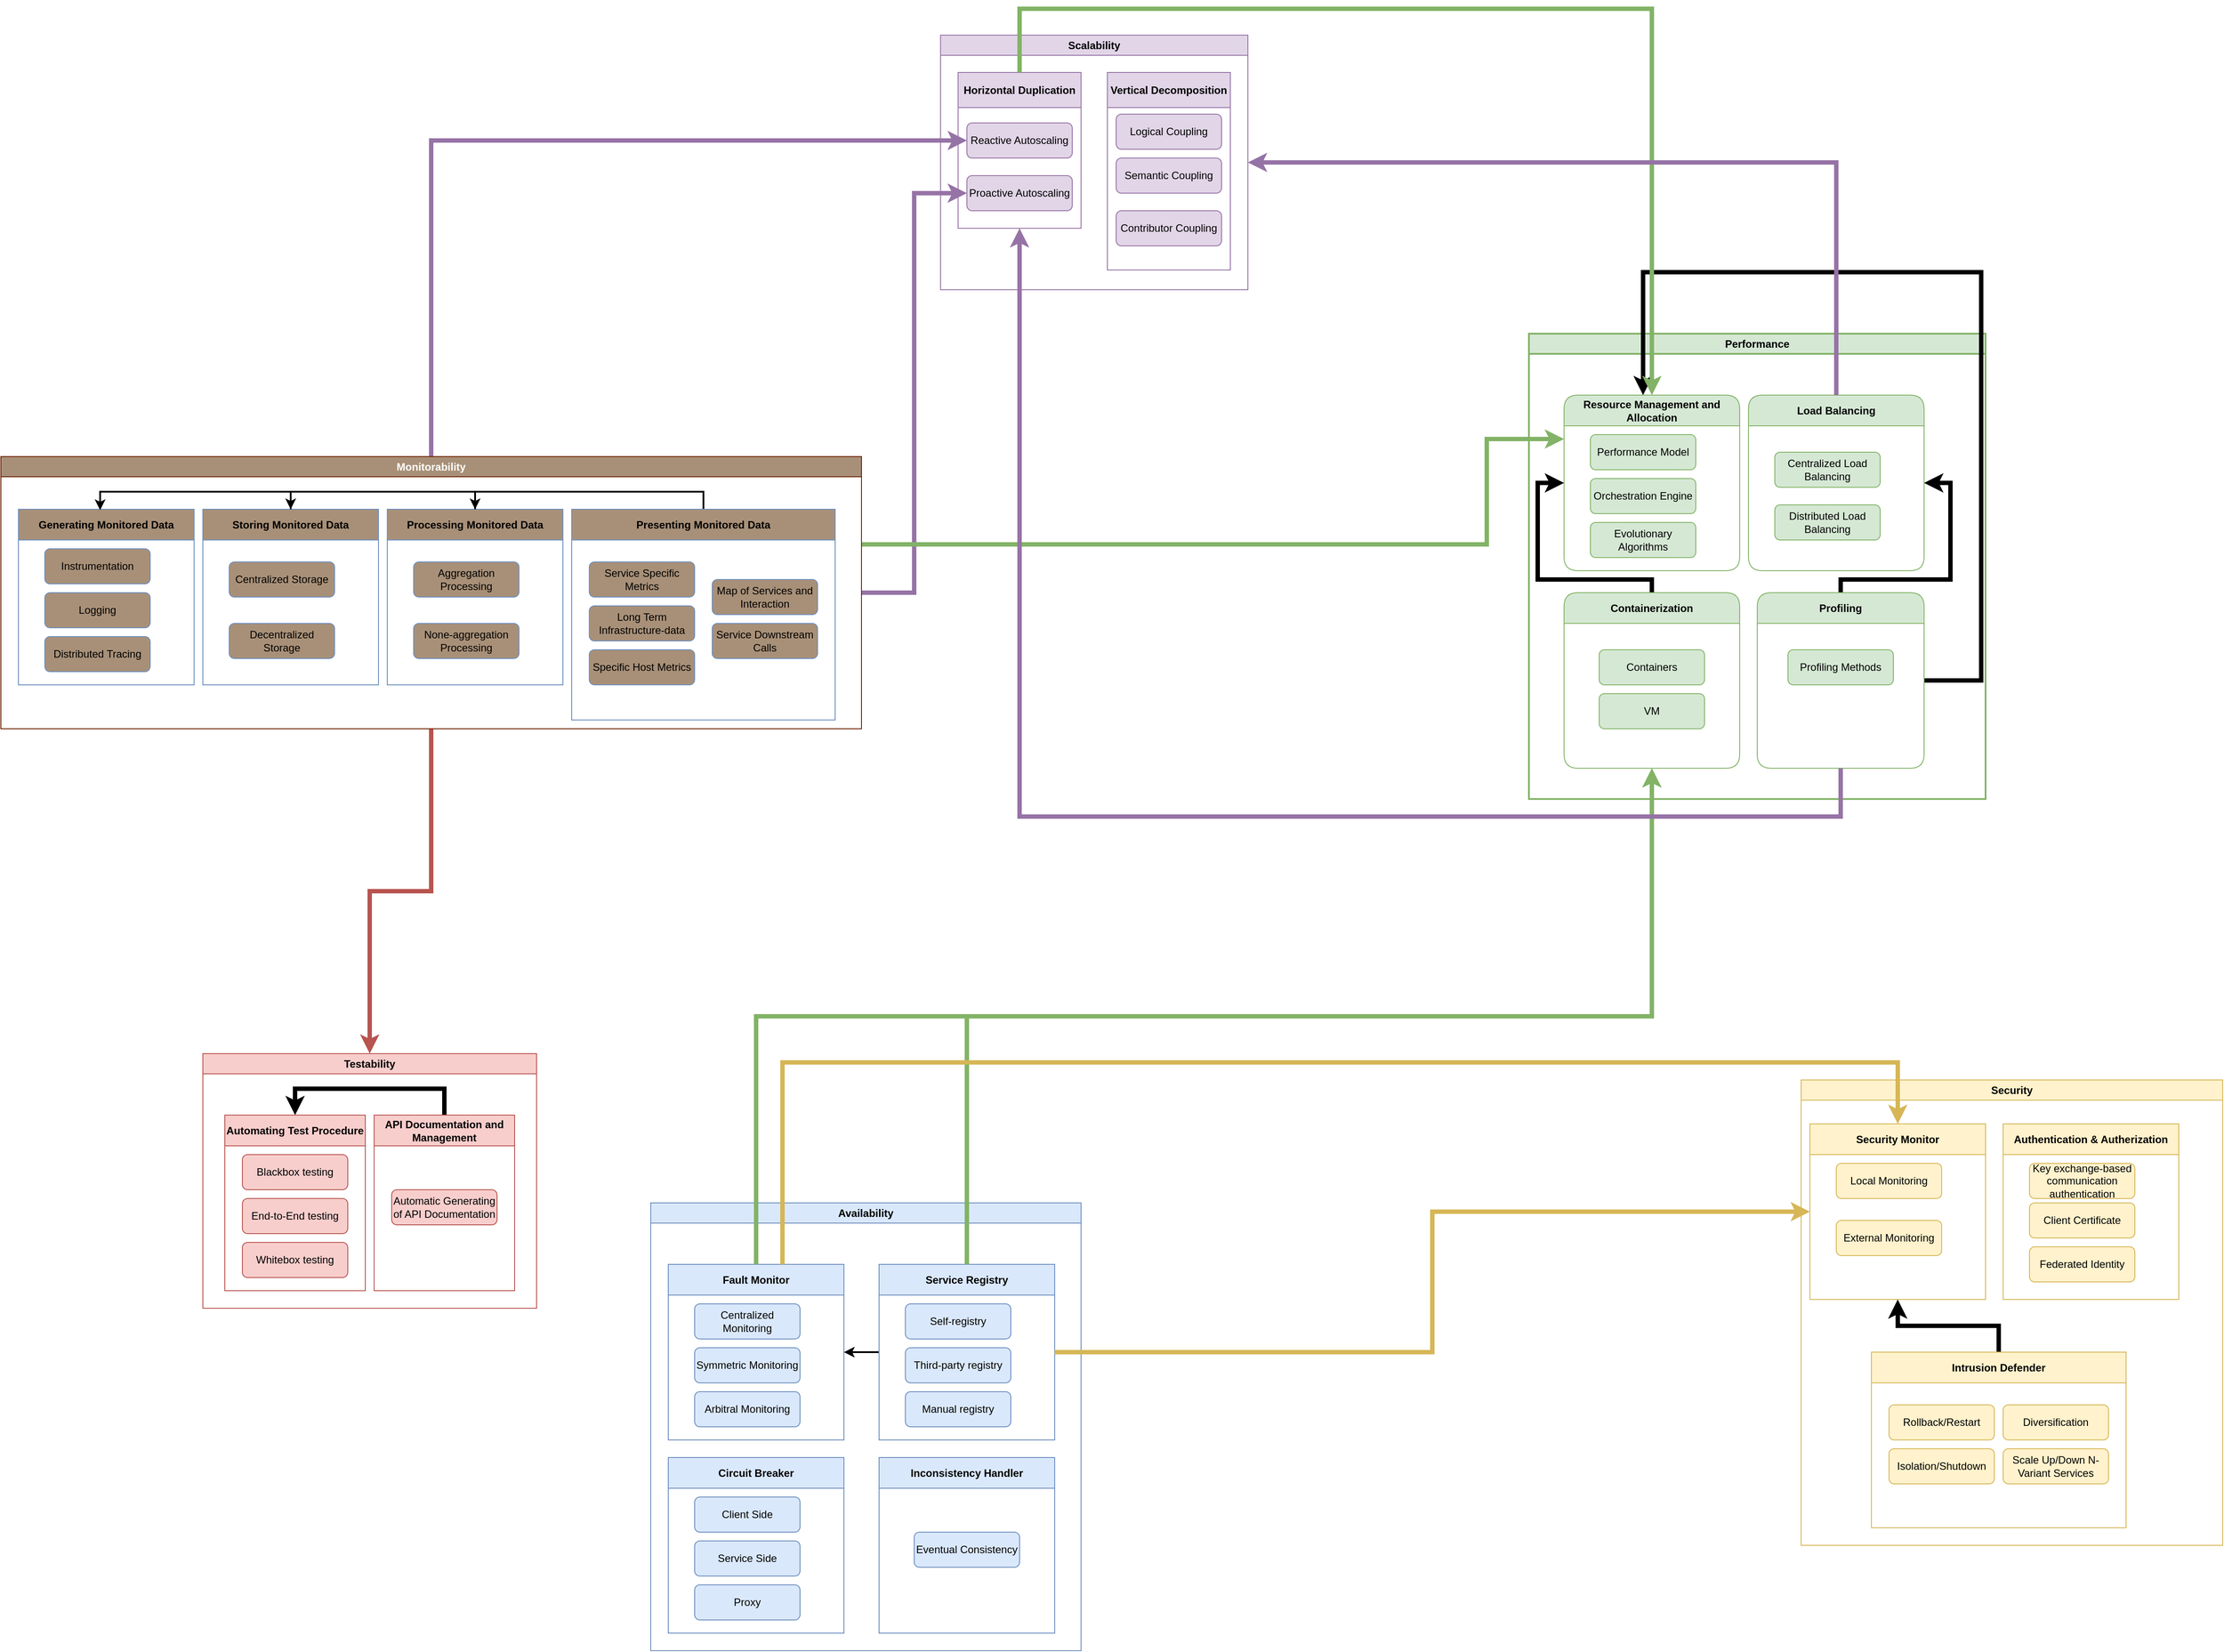 <mxfile version="22.0.4" type="github">
  <diagram id="R2lEEEUBdFMjLlhIrx00" name="Page-1">
    <mxGraphModel dx="5107" dy="2696" grid="1" gridSize="10" guides="1" tooltips="1" connect="1" arrows="1" fold="1" page="1" pageScale="1" pageWidth="1920" pageHeight="1200" math="0" shadow="0" extFonts="Permanent Marker^https://fonts.googleapis.com/css?family=Permanent+Marker">
      <root>
        <mxCell id="0" />
        <mxCell id="1" parent="0" />
        <mxCell id="cCLrs_CAnp8vthAAdHYO-9" value="&lt;div&gt;Scalability&lt;/div&gt;" style="swimlane;whiteSpace=wrap;html=1;fillColor=#e1d5e7;strokeColor=#9673a6;" parent="1" vertex="1">
          <mxGeometry x="-810" y="-420" width="350" height="290" as="geometry" />
        </mxCell>
        <mxCell id="cCLrs_CAnp8vthAAdHYO-12" value="&lt;div&gt;Horizontal Duplication&lt;/div&gt;" style="swimlane;whiteSpace=wrap;html=1;startSize=40;fillColor=#e1d5e7;strokeColor=#9673a6;" parent="cCLrs_CAnp8vthAAdHYO-9" vertex="1">
          <mxGeometry x="20" y="42.5" width="140" height="177.5" as="geometry" />
        </mxCell>
        <mxCell id="cCLrs_CAnp8vthAAdHYO-14" value="Reactive Autoscaling" style="rounded=1;whiteSpace=wrap;html=1;fillColor=#e1d5e7;strokeColor=#9673a6;" parent="cCLrs_CAnp8vthAAdHYO-12" vertex="1">
          <mxGeometry x="10" y="57.5" width="120" height="40" as="geometry" />
        </mxCell>
        <mxCell id="cCLrs_CAnp8vthAAdHYO-15" value="Proactive Autoscaling" style="rounded=1;whiteSpace=wrap;html=1;fillColor=#e1d5e7;strokeColor=#9673a6;" parent="cCLrs_CAnp8vthAAdHYO-12" vertex="1">
          <mxGeometry x="10" y="117.5" width="120" height="40" as="geometry" />
        </mxCell>
        <mxCell id="cCLrs_CAnp8vthAAdHYO-13" value="&lt;div&gt;Vertical Decomposition&lt;/div&gt;" style="swimlane;whiteSpace=wrap;html=1;startSize=40;fillColor=#e1d5e7;strokeColor=#9673a6;" parent="cCLrs_CAnp8vthAAdHYO-9" vertex="1">
          <mxGeometry x="190" y="42.5" width="140" height="225" as="geometry">
            <mxRectangle x="190" y="42.5" width="170" height="40" as="alternateBounds" />
          </mxGeometry>
        </mxCell>
        <mxCell id="cCLrs_CAnp8vthAAdHYO-17" value="&lt;div&gt;Logical Coupling&lt;br&gt;&lt;/div&gt;" style="rounded=1;whiteSpace=wrap;html=1;fillColor=#e1d5e7;strokeColor=#9673a6;" parent="cCLrs_CAnp8vthAAdHYO-13" vertex="1">
          <mxGeometry x="10" y="47.5" width="120" height="40" as="geometry" />
        </mxCell>
        <mxCell id="cCLrs_CAnp8vthAAdHYO-18" value="Semantic Coupling" style="rounded=1;whiteSpace=wrap;html=1;fillColor=#e1d5e7;strokeColor=#9673a6;" parent="cCLrs_CAnp8vthAAdHYO-13" vertex="1">
          <mxGeometry x="10" y="97.5" width="120" height="40" as="geometry" />
        </mxCell>
        <mxCell id="cCLrs_CAnp8vthAAdHYO-19" value="Contributor Coupling" style="rounded=1;whiteSpace=wrap;html=1;fillColor=#e1d5e7;strokeColor=#9673a6;" parent="cCLrs_CAnp8vthAAdHYO-13" vertex="1">
          <mxGeometry x="10" y="157.5" width="120" height="40" as="geometry" />
        </mxCell>
        <mxCell id="cCLrs_CAnp8vthAAdHYO-21" value="Performance" style="swimlane;whiteSpace=wrap;html=1;fillColor=#d5e8d4;strokeColor=#82b366;strokeWidth=2;" parent="1" vertex="1">
          <mxGeometry x="-140" y="-80" width="520" height="530" as="geometry" />
        </mxCell>
        <mxCell id="cCLrs_CAnp8vthAAdHYO-26" value="Resource Management and Allocation" style="swimlane;whiteSpace=wrap;html=1;startSize=35;fillColor=#d5e8d4;strokeColor=#82b366;rounded=1;" parent="cCLrs_CAnp8vthAAdHYO-21" vertex="1">
          <mxGeometry x="40" y="70" width="200" height="200" as="geometry" />
        </mxCell>
        <mxCell id="cCLrs_CAnp8vthAAdHYO-30" value="Performance Model" style="rounded=1;whiteSpace=wrap;html=1;fillColor=#d5e8d4;strokeColor=#82b366;" parent="cCLrs_CAnp8vthAAdHYO-26" vertex="1">
          <mxGeometry x="30" y="45" width="120" height="40" as="geometry" />
        </mxCell>
        <mxCell id="cCLrs_CAnp8vthAAdHYO-31" value="Orchestration Engine" style="rounded=1;whiteSpace=wrap;html=1;fillColor=#d5e8d4;strokeColor=#82b366;" parent="cCLrs_CAnp8vthAAdHYO-26" vertex="1">
          <mxGeometry x="30" y="95" width="120" height="40" as="geometry" />
        </mxCell>
        <mxCell id="cCLrs_CAnp8vthAAdHYO-32" value="Evolutionary Algorithms" style="rounded=1;whiteSpace=wrap;html=1;fillColor=#d5e8d4;strokeColor=#82b366;" parent="cCLrs_CAnp8vthAAdHYO-26" vertex="1">
          <mxGeometry x="30" y="145" width="120" height="40" as="geometry" />
        </mxCell>
        <mxCell id="cCLrs_CAnp8vthAAdHYO-27" value="Load Balancing" style="swimlane;whiteSpace=wrap;html=1;startSize=35;fillColor=#d5e8d4;strokeColor=#82b366;rounded=1;" parent="cCLrs_CAnp8vthAAdHYO-21" vertex="1">
          <mxGeometry x="250" y="70" width="200" height="200" as="geometry" />
        </mxCell>
        <mxCell id="cCLrs_CAnp8vthAAdHYO-33" value="Centralized Load Balancing" style="rounded=1;whiteSpace=wrap;html=1;fillColor=#d5e8d4;strokeColor=#82b366;" parent="cCLrs_CAnp8vthAAdHYO-27" vertex="1">
          <mxGeometry x="30" y="65" width="120" height="40" as="geometry" />
        </mxCell>
        <mxCell id="cCLrs_CAnp8vthAAdHYO-34" value="Distributed Load Balancing" style="rounded=1;whiteSpace=wrap;html=1;fillColor=#d5e8d4;strokeColor=#82b366;" parent="cCLrs_CAnp8vthAAdHYO-27" vertex="1">
          <mxGeometry x="30" y="125" width="120" height="40" as="geometry" />
        </mxCell>
        <mxCell id="cCLrs_CAnp8vthAAdHYO-129" style="edgeStyle=orthogonalEdgeStyle;rounded=0;orthogonalLoop=1;jettySize=auto;html=1;exitX=0.5;exitY=0;exitDx=0;exitDy=0;entryX=0;entryY=0.5;entryDx=0;entryDy=0;strokeWidth=5;" parent="cCLrs_CAnp8vthAAdHYO-21" source="cCLrs_CAnp8vthAAdHYO-28" target="cCLrs_CAnp8vthAAdHYO-26" edge="1">
          <mxGeometry relative="1" as="geometry">
            <Array as="points">
              <mxPoint x="140" y="280" />
              <mxPoint x="10" y="280" />
              <mxPoint x="10" y="170" />
            </Array>
          </mxGeometry>
        </mxCell>
        <mxCell id="cCLrs_CAnp8vthAAdHYO-28" value="Containerization" style="swimlane;whiteSpace=wrap;html=1;startSize=35;fillColor=#d5e8d4;strokeColor=#82b366;rounded=1;" parent="cCLrs_CAnp8vthAAdHYO-21" vertex="1">
          <mxGeometry x="40" y="295" width="200" height="200" as="geometry" />
        </mxCell>
        <mxCell id="cCLrs_CAnp8vthAAdHYO-103" value="Containers" style="rounded=1;whiteSpace=wrap;html=1;fillColor=#d5e8d4;strokeColor=#82b366;" parent="cCLrs_CAnp8vthAAdHYO-28" vertex="1">
          <mxGeometry x="40" y="65" width="120" height="40" as="geometry" />
        </mxCell>
        <mxCell id="cCLrs_CAnp8vthAAdHYO-104" value="VM" style="rounded=1;whiteSpace=wrap;html=1;fillColor=#d5e8d4;strokeColor=#82b366;" parent="cCLrs_CAnp8vthAAdHYO-28" vertex="1">
          <mxGeometry x="40" y="115" width="120" height="40" as="geometry" />
        </mxCell>
        <mxCell id="cCLrs_CAnp8vthAAdHYO-138" style="edgeStyle=orthogonalEdgeStyle;rounded=0;orthogonalLoop=1;jettySize=auto;html=1;exitX=1;exitY=0.5;exitDx=0;exitDy=0;strokeWidth=5;" parent="cCLrs_CAnp8vthAAdHYO-21" source="cCLrs_CAnp8vthAAdHYO-29" edge="1">
          <mxGeometry relative="1" as="geometry">
            <Array as="points">
              <mxPoint x="515" y="395" />
              <mxPoint x="515" y="-70" />
              <mxPoint x="130" y="-70" />
              <mxPoint x="130" y="70" />
            </Array>
            <mxPoint x="130" y="70" as="targetPoint" />
          </mxGeometry>
        </mxCell>
        <mxCell id="ivcwR1BW1cnBZH2qPvlK-3" style="edgeStyle=orthogonalEdgeStyle;rounded=0;orthogonalLoop=1;jettySize=auto;html=1;exitX=0.5;exitY=0;exitDx=0;exitDy=0;entryX=1;entryY=0.5;entryDx=0;entryDy=0;strokeWidth=5;" edge="1" parent="cCLrs_CAnp8vthAAdHYO-21" source="cCLrs_CAnp8vthAAdHYO-29" target="cCLrs_CAnp8vthAAdHYO-27">
          <mxGeometry relative="1" as="geometry">
            <Array as="points">
              <mxPoint x="355" y="280" />
              <mxPoint x="480" y="280" />
              <mxPoint x="480" y="170" />
            </Array>
          </mxGeometry>
        </mxCell>
        <mxCell id="cCLrs_CAnp8vthAAdHYO-29" value="Profiling" style="swimlane;whiteSpace=wrap;html=1;startSize=35;fillColor=#d5e8d4;strokeColor=#82b366;rounded=1;" parent="cCLrs_CAnp8vthAAdHYO-21" vertex="1">
          <mxGeometry x="260" y="295" width="190" height="200" as="geometry" />
        </mxCell>
        <mxCell id="cCLrs_CAnp8vthAAdHYO-105" value="Profiling Methods" style="rounded=1;whiteSpace=wrap;html=1;fillColor=#d5e8d4;strokeColor=#82b366;" parent="cCLrs_CAnp8vthAAdHYO-29" vertex="1">
          <mxGeometry x="35" y="65" width="120" height="40" as="geometry" />
        </mxCell>
        <mxCell id="cCLrs_CAnp8vthAAdHYO-22" value="Availability" style="swimlane;whiteSpace=wrap;html=1;fillColor=#dae8fc;strokeColor=#6c8ebf;" parent="1" vertex="1">
          <mxGeometry x="-1140" y="910" width="490" height="510" as="geometry" />
        </mxCell>
        <mxCell id="cCLrs_CAnp8vthAAdHYO-43" value="Fault Monitor" style="swimlane;whiteSpace=wrap;html=1;startSize=35;fillColor=#dae8fc;strokeColor=#6c8ebf;" parent="cCLrs_CAnp8vthAAdHYO-22" vertex="1">
          <mxGeometry x="20" y="70" width="200" height="200" as="geometry" />
        </mxCell>
        <mxCell id="cCLrs_CAnp8vthAAdHYO-44" value="Centralized Monitoring" style="rounded=1;whiteSpace=wrap;html=1;fillColor=#dae8fc;strokeColor=#6c8ebf;" parent="cCLrs_CAnp8vthAAdHYO-43" vertex="1">
          <mxGeometry x="30" y="45" width="120" height="40" as="geometry" />
        </mxCell>
        <mxCell id="cCLrs_CAnp8vthAAdHYO-45" value="Symmetric Monitoring" style="rounded=1;whiteSpace=wrap;html=1;fillColor=#dae8fc;strokeColor=#6c8ebf;" parent="cCLrs_CAnp8vthAAdHYO-43" vertex="1">
          <mxGeometry x="30" y="95" width="120" height="40" as="geometry" />
        </mxCell>
        <mxCell id="cCLrs_CAnp8vthAAdHYO-46" value="Arbitral Monitoring" style="rounded=1;whiteSpace=wrap;html=1;fillColor=#dae8fc;strokeColor=#6c8ebf;" parent="cCLrs_CAnp8vthAAdHYO-43" vertex="1">
          <mxGeometry x="30" y="145" width="120" height="40" as="geometry" />
        </mxCell>
        <mxCell id="cCLrs_CAnp8vthAAdHYO-140" style="edgeStyle=orthogonalEdgeStyle;rounded=0;orthogonalLoop=1;jettySize=auto;html=1;entryX=1;entryY=0.5;entryDx=0;entryDy=0;strokeWidth=2;" parent="cCLrs_CAnp8vthAAdHYO-22" source="cCLrs_CAnp8vthAAdHYO-47" target="cCLrs_CAnp8vthAAdHYO-43" edge="1">
          <mxGeometry relative="1" as="geometry" />
        </mxCell>
        <mxCell id="cCLrs_CAnp8vthAAdHYO-47" value="Service Registry" style="swimlane;whiteSpace=wrap;html=1;startSize=35;fillColor=#dae8fc;strokeColor=#6c8ebf;" parent="cCLrs_CAnp8vthAAdHYO-22" vertex="1">
          <mxGeometry x="260" y="70" width="200" height="200" as="geometry" />
        </mxCell>
        <mxCell id="cCLrs_CAnp8vthAAdHYO-48" value="Self-registry" style="rounded=1;whiteSpace=wrap;html=1;fillColor=#dae8fc;strokeColor=#6c8ebf;" parent="cCLrs_CAnp8vthAAdHYO-47" vertex="1">
          <mxGeometry x="30" y="45" width="120" height="40" as="geometry" />
        </mxCell>
        <mxCell id="cCLrs_CAnp8vthAAdHYO-49" value="Third-party registry" style="rounded=1;whiteSpace=wrap;html=1;fillColor=#dae8fc;strokeColor=#6c8ebf;" parent="cCLrs_CAnp8vthAAdHYO-47" vertex="1">
          <mxGeometry x="30" y="95" width="120" height="40" as="geometry" />
        </mxCell>
        <mxCell id="cCLrs_CAnp8vthAAdHYO-50" value="Manual registry" style="rounded=1;whiteSpace=wrap;html=1;fillColor=#dae8fc;strokeColor=#6c8ebf;" parent="cCLrs_CAnp8vthAAdHYO-47" vertex="1">
          <mxGeometry x="30" y="145" width="120" height="40" as="geometry" />
        </mxCell>
        <mxCell id="cCLrs_CAnp8vthAAdHYO-51" value="Circuit Breaker" style="swimlane;whiteSpace=wrap;html=1;startSize=35;fillColor=#dae8fc;strokeColor=#6c8ebf;" parent="cCLrs_CAnp8vthAAdHYO-22" vertex="1">
          <mxGeometry x="20" y="290" width="200" height="200" as="geometry" />
        </mxCell>
        <mxCell id="cCLrs_CAnp8vthAAdHYO-52" value="Client Side" style="rounded=1;whiteSpace=wrap;html=1;fillColor=#dae8fc;strokeColor=#6c8ebf;" parent="cCLrs_CAnp8vthAAdHYO-51" vertex="1">
          <mxGeometry x="30" y="45" width="120" height="40" as="geometry" />
        </mxCell>
        <mxCell id="cCLrs_CAnp8vthAAdHYO-53" value="Service Side" style="rounded=1;whiteSpace=wrap;html=1;fillColor=#dae8fc;strokeColor=#6c8ebf;" parent="cCLrs_CAnp8vthAAdHYO-51" vertex="1">
          <mxGeometry x="30" y="95" width="120" height="40" as="geometry" />
        </mxCell>
        <mxCell id="cCLrs_CAnp8vthAAdHYO-54" value="Proxy" style="rounded=1;whiteSpace=wrap;html=1;fillColor=#dae8fc;strokeColor=#6c8ebf;" parent="cCLrs_CAnp8vthAAdHYO-51" vertex="1">
          <mxGeometry x="30" y="145" width="120" height="40" as="geometry" />
        </mxCell>
        <mxCell id="cCLrs_CAnp8vthAAdHYO-55" value="Inconsistency Handler" style="swimlane;whiteSpace=wrap;html=1;startSize=35;fillColor=#dae8fc;strokeColor=#6c8ebf;" parent="cCLrs_CAnp8vthAAdHYO-22" vertex="1">
          <mxGeometry x="260" y="290" width="200" height="200" as="geometry" />
        </mxCell>
        <mxCell id="cCLrs_CAnp8vthAAdHYO-58" value="Eventual Consistency" style="rounded=1;whiteSpace=wrap;html=1;fillColor=#dae8fc;strokeColor=#6c8ebf;" parent="cCLrs_CAnp8vthAAdHYO-55" vertex="1">
          <mxGeometry x="40" y="85" width="120" height="40" as="geometry" />
        </mxCell>
        <mxCell id="cCLrs_CAnp8vthAAdHYO-122" style="edgeStyle=orthogonalEdgeStyle;rounded=0;orthogonalLoop=1;jettySize=auto;html=1;entryX=0;entryY=0.5;entryDx=0;entryDy=0;strokeColor=#9673a6;strokeWidth=5;fillColor=#e1d5e7;" parent="1" source="cCLrs_CAnp8vthAAdHYO-23" target="cCLrs_CAnp8vthAAdHYO-15" edge="1">
          <mxGeometry relative="1" as="geometry" />
        </mxCell>
        <mxCell id="cCLrs_CAnp8vthAAdHYO-124" style="edgeStyle=orthogonalEdgeStyle;rounded=0;orthogonalLoop=1;jettySize=auto;html=1;exitX=0.5;exitY=0;exitDx=0;exitDy=0;entryX=0;entryY=0.5;entryDx=0;entryDy=0;strokeColor=#9673a6;strokeWidth=5;fillColor=#e1d5e7;" parent="1" source="cCLrs_CAnp8vthAAdHYO-23" target="cCLrs_CAnp8vthAAdHYO-14" edge="1">
          <mxGeometry relative="1" as="geometry" />
        </mxCell>
        <mxCell id="cCLrs_CAnp8vthAAdHYO-131" style="edgeStyle=orthogonalEdgeStyle;rounded=0;orthogonalLoop=1;jettySize=auto;html=1;strokeWidth=5;strokeColor=#82b366;fillColor=#d5e8d4;entryX=0;entryY=0.25;entryDx=0;entryDy=0;" parent="1" target="cCLrs_CAnp8vthAAdHYO-26" edge="1">
          <mxGeometry relative="1" as="geometry">
            <Array as="points">
              <mxPoint x="-188" y="160" />
              <mxPoint x="-188" y="40" />
            </Array>
            <mxPoint x="-900" y="160" as="sourcePoint" />
            <mxPoint x="-170" y="40" as="targetPoint" />
          </mxGeometry>
        </mxCell>
        <mxCell id="cCLrs_CAnp8vthAAdHYO-163" style="edgeStyle=orthogonalEdgeStyle;rounded=0;orthogonalLoop=1;jettySize=auto;html=1;entryX=0.5;entryY=0;entryDx=0;entryDy=0;strokeWidth=5;fillColor=#f8cecc;strokeColor=#b85450;" parent="1" source="cCLrs_CAnp8vthAAdHYO-23" target="cCLrs_CAnp8vthAAdHYO-25" edge="1">
          <mxGeometry relative="1" as="geometry" />
        </mxCell>
        <mxCell id="cCLrs_CAnp8vthAAdHYO-23" value="Monitorability" style="swimlane;whiteSpace=wrap;html=1;fillColor=#A89078;strokeColor=#6D1F00;fontColor=#ffffff;" parent="1" vertex="1">
          <mxGeometry x="-1880" y="60" width="980" height="310" as="geometry" />
        </mxCell>
        <mxCell id="cCLrs_CAnp8vthAAdHYO-62" value="Generating Monitored Data" style="swimlane;whiteSpace=wrap;html=1;startSize=35;fillColor=#A89078;strokeColor=#6c8ebf;" parent="cCLrs_CAnp8vthAAdHYO-23" vertex="1">
          <mxGeometry x="20" y="60" width="200" height="200" as="geometry" />
        </mxCell>
        <mxCell id="cCLrs_CAnp8vthAAdHYO-63" value="Instrumentation" style="rounded=1;whiteSpace=wrap;html=1;fillColor=#A89078;strokeColor=#6c8ebf;" parent="cCLrs_CAnp8vthAAdHYO-62" vertex="1">
          <mxGeometry x="30" y="45" width="120" height="40" as="geometry" />
        </mxCell>
        <mxCell id="cCLrs_CAnp8vthAAdHYO-64" value="Logging" style="rounded=1;whiteSpace=wrap;html=1;fillColor=#A89078;strokeColor=#6c8ebf;" parent="cCLrs_CAnp8vthAAdHYO-62" vertex="1">
          <mxGeometry x="30" y="95" width="120" height="40" as="geometry" />
        </mxCell>
        <mxCell id="cCLrs_CAnp8vthAAdHYO-65" value="Distributed Tracing" style="rounded=1;whiteSpace=wrap;html=1;fillColor=#A89078;strokeColor=#6c8ebf;" parent="cCLrs_CAnp8vthAAdHYO-62" vertex="1">
          <mxGeometry x="30" y="145" width="120" height="40" as="geometry" />
        </mxCell>
        <mxCell id="cCLrs_CAnp8vthAAdHYO-66" value="Storing Monitored Data" style="swimlane;whiteSpace=wrap;html=1;startSize=35;fillColor=#A89078;strokeColor=#6c8ebf;" parent="cCLrs_CAnp8vthAAdHYO-23" vertex="1">
          <mxGeometry x="230" y="60" width="200" height="200" as="geometry" />
        </mxCell>
        <mxCell id="cCLrs_CAnp8vthAAdHYO-67" value="Centralized Storage" style="rounded=1;whiteSpace=wrap;html=1;fillColor=#A89078;strokeColor=#6c8ebf;" parent="cCLrs_CAnp8vthAAdHYO-66" vertex="1">
          <mxGeometry x="30" y="60" width="120" height="40" as="geometry" />
        </mxCell>
        <mxCell id="cCLrs_CAnp8vthAAdHYO-68" value="Decentralized Storage" style="rounded=1;whiteSpace=wrap;html=1;fillColor=#A89078;strokeColor=#6c8ebf;" parent="cCLrs_CAnp8vthAAdHYO-66" vertex="1">
          <mxGeometry x="30" y="130" width="120" height="40" as="geometry" />
        </mxCell>
        <mxCell id="cCLrs_CAnp8vthAAdHYO-70" value="Processing Monitored Data" style="swimlane;whiteSpace=wrap;html=1;startSize=35;fillColor=#A89078;strokeColor=#6c8ebf;" parent="cCLrs_CAnp8vthAAdHYO-23" vertex="1">
          <mxGeometry x="440" y="60" width="200" height="200" as="geometry" />
        </mxCell>
        <mxCell id="cCLrs_CAnp8vthAAdHYO-71" value="Aggregation Processing" style="rounded=1;whiteSpace=wrap;html=1;fillColor=#A89078;strokeColor=#6c8ebf;" parent="cCLrs_CAnp8vthAAdHYO-70" vertex="1">
          <mxGeometry x="30" y="60" width="120" height="40" as="geometry" />
        </mxCell>
        <mxCell id="cCLrs_CAnp8vthAAdHYO-72" value="None-aggregation Processing" style="rounded=1;whiteSpace=wrap;html=1;fillColor=#A89078;strokeColor=#6c8ebf;" parent="cCLrs_CAnp8vthAAdHYO-70" vertex="1">
          <mxGeometry x="30" y="130" width="120" height="40" as="geometry" />
        </mxCell>
        <mxCell id="cCLrs_CAnp8vthAAdHYO-143" style="edgeStyle=orthogonalEdgeStyle;rounded=0;orthogonalLoop=1;jettySize=auto;html=1;exitX=0.5;exitY=0;exitDx=0;exitDy=0;entryX=0.5;entryY=0;entryDx=0;entryDy=0;strokeWidth=2;" parent="cCLrs_CAnp8vthAAdHYO-23" source="cCLrs_CAnp8vthAAdHYO-73" target="cCLrs_CAnp8vthAAdHYO-70" edge="1">
          <mxGeometry relative="1" as="geometry" />
        </mxCell>
        <mxCell id="cCLrs_CAnp8vthAAdHYO-73" value="Presenting Monitored Data" style="swimlane;whiteSpace=wrap;html=1;startSize=35;fillColor=#A89078;strokeColor=#6c8ebf;" parent="cCLrs_CAnp8vthAAdHYO-23" vertex="1">
          <mxGeometry x="650" y="60" width="300" height="240" as="geometry" />
        </mxCell>
        <mxCell id="cCLrs_CAnp8vthAAdHYO-74" value="Service Specific Metrics" style="rounded=1;whiteSpace=wrap;html=1;fillColor=#A89078;strokeColor=#6c8ebf;" parent="cCLrs_CAnp8vthAAdHYO-73" vertex="1">
          <mxGeometry x="20" y="60" width="120" height="40" as="geometry" />
        </mxCell>
        <mxCell id="cCLrs_CAnp8vthAAdHYO-75" value="Long Term Infrastructure-data" style="rounded=1;whiteSpace=wrap;html=1;fillColor=#A89078;strokeColor=#6c8ebf;" parent="cCLrs_CAnp8vthAAdHYO-73" vertex="1">
          <mxGeometry x="20" y="110" width="120" height="40" as="geometry" />
        </mxCell>
        <mxCell id="cCLrs_CAnp8vthAAdHYO-76" value="Specific Host Metrics" style="rounded=1;whiteSpace=wrap;html=1;fillColor=#A89078;strokeColor=#6c8ebf;" parent="cCLrs_CAnp8vthAAdHYO-73" vertex="1">
          <mxGeometry x="20" y="160" width="120" height="40" as="geometry" />
        </mxCell>
        <mxCell id="cCLrs_CAnp8vthAAdHYO-77" value="Map of Services and Interaction" style="rounded=1;whiteSpace=wrap;html=1;fillColor=#A89078;strokeColor=#6c8ebf;" parent="cCLrs_CAnp8vthAAdHYO-73" vertex="1">
          <mxGeometry x="160" y="80" width="120" height="40" as="geometry" />
        </mxCell>
        <mxCell id="cCLrs_CAnp8vthAAdHYO-79" value="&lt;div&gt;Service Downstream Calls&lt;/div&gt;" style="rounded=1;whiteSpace=wrap;html=1;fillColor=#A89078;strokeColor=#6c8ebf;" parent="cCLrs_CAnp8vthAAdHYO-73" vertex="1">
          <mxGeometry x="160" y="130" width="120" height="40" as="geometry" />
        </mxCell>
        <mxCell id="cCLrs_CAnp8vthAAdHYO-147" style="edgeStyle=orthogonalEdgeStyle;rounded=0;orthogonalLoop=1;jettySize=auto;html=1;strokeWidth=2;" parent="cCLrs_CAnp8vthAAdHYO-23" source="cCLrs_CAnp8vthAAdHYO-70" edge="1">
          <mxGeometry relative="1" as="geometry">
            <mxPoint x="330" y="60" as="targetPoint" />
            <Array as="points">
              <mxPoint x="540" y="40" />
              <mxPoint x="330" y="40" />
              <mxPoint x="330" y="58" />
            </Array>
          </mxGeometry>
        </mxCell>
        <mxCell id="cCLrs_CAnp8vthAAdHYO-148" style="edgeStyle=orthogonalEdgeStyle;rounded=0;orthogonalLoop=1;jettySize=auto;html=1;entryX=0.465;entryY=0.005;entryDx=0;entryDy=0;entryPerimeter=0;strokeWidth=2;" parent="cCLrs_CAnp8vthAAdHYO-23" source="cCLrs_CAnp8vthAAdHYO-66" target="cCLrs_CAnp8vthAAdHYO-62" edge="1">
          <mxGeometry relative="1" as="geometry">
            <Array as="points">
              <mxPoint x="330" y="40" />
              <mxPoint x="113" y="40" />
            </Array>
          </mxGeometry>
        </mxCell>
        <mxCell id="cCLrs_CAnp8vthAAdHYO-25" value="Testability" style="swimlane;whiteSpace=wrap;html=1;fillColor=#f8cecc;strokeColor=#b85450;" parent="1" vertex="1">
          <mxGeometry x="-1650" y="740" width="380" height="290" as="geometry" />
        </mxCell>
        <mxCell id="cCLrs_CAnp8vthAAdHYO-94" value="Automating Test Procedure" style="swimlane;whiteSpace=wrap;html=1;startSize=35;fillColor=#f8cecc;strokeColor=#b85450;" parent="cCLrs_CAnp8vthAAdHYO-25" vertex="1">
          <mxGeometry x="25" y="70" width="160" height="200" as="geometry" />
        </mxCell>
        <mxCell id="cCLrs_CAnp8vthAAdHYO-95" value="Blackbox testing" style="rounded=1;whiteSpace=wrap;html=1;fillColor=#f8cecc;strokeColor=#b85450;" parent="cCLrs_CAnp8vthAAdHYO-94" vertex="1">
          <mxGeometry x="20" y="45" width="120" height="40" as="geometry" />
        </mxCell>
        <mxCell id="cCLrs_CAnp8vthAAdHYO-96" value="End-to-End testing" style="rounded=1;whiteSpace=wrap;html=1;fillColor=#f8cecc;strokeColor=#b85450;" parent="cCLrs_CAnp8vthAAdHYO-94" vertex="1">
          <mxGeometry x="20" y="95" width="120" height="40" as="geometry" />
        </mxCell>
        <mxCell id="cCLrs_CAnp8vthAAdHYO-97" value="Whitebox testing" style="rounded=1;whiteSpace=wrap;html=1;fillColor=#f8cecc;strokeColor=#b85450;" parent="cCLrs_CAnp8vthAAdHYO-94" vertex="1">
          <mxGeometry x="20" y="145" width="120" height="40" as="geometry" />
        </mxCell>
        <mxCell id="cCLrs_CAnp8vthAAdHYO-159" style="edgeStyle=orthogonalEdgeStyle;rounded=0;orthogonalLoop=1;jettySize=auto;html=1;exitX=0.5;exitY=0;exitDx=0;exitDy=0;entryX=0.5;entryY=0;entryDx=0;entryDy=0;strokeWidth=5;" parent="cCLrs_CAnp8vthAAdHYO-25" source="cCLrs_CAnp8vthAAdHYO-99" target="cCLrs_CAnp8vthAAdHYO-94" edge="1">
          <mxGeometry relative="1" as="geometry">
            <Array as="points">
              <mxPoint x="275" y="40" />
              <mxPoint x="105" y="40" />
            </Array>
          </mxGeometry>
        </mxCell>
        <mxCell id="cCLrs_CAnp8vthAAdHYO-99" value="API Documentation and Management" style="swimlane;whiteSpace=wrap;html=1;startSize=35;fillColor=#f8cecc;strokeColor=#b85450;" parent="cCLrs_CAnp8vthAAdHYO-25" vertex="1">
          <mxGeometry x="195" y="70" width="160" height="200" as="geometry" />
        </mxCell>
        <mxCell id="cCLrs_CAnp8vthAAdHYO-100" value="Automatic Generating of API Documentation" style="rounded=1;whiteSpace=wrap;html=1;fillColor=#f8cecc;strokeColor=#b85450;" parent="cCLrs_CAnp8vthAAdHYO-99" vertex="1">
          <mxGeometry x="20" y="85" width="120" height="40" as="geometry" />
        </mxCell>
        <mxCell id="cCLrs_CAnp8vthAAdHYO-24" value="Security" style="swimlane;whiteSpace=wrap;html=1;fillColor=#fff2cc;strokeColor=#d6b656;" parent="1" vertex="1">
          <mxGeometry x="170" y="770" width="480" height="530" as="geometry" />
        </mxCell>
        <mxCell id="cCLrs_CAnp8vthAAdHYO-80" value="Security Monitor" style="swimlane;whiteSpace=wrap;html=1;startSize=35;fillColor=#fff2cc;strokeColor=#d6b656;" parent="cCLrs_CAnp8vthAAdHYO-24" vertex="1">
          <mxGeometry x="10" y="50" width="200" height="200" as="geometry" />
        </mxCell>
        <mxCell id="cCLrs_CAnp8vthAAdHYO-81" value="Local Monitoring" style="rounded=1;whiteSpace=wrap;html=1;fillColor=#fff2cc;strokeColor=#d6b656;" parent="cCLrs_CAnp8vthAAdHYO-80" vertex="1">
          <mxGeometry x="30" y="45" width="120" height="40" as="geometry" />
        </mxCell>
        <mxCell id="cCLrs_CAnp8vthAAdHYO-82" value="External Monitoring" style="rounded=1;whiteSpace=wrap;html=1;fillColor=#fff2cc;strokeColor=#d6b656;" parent="cCLrs_CAnp8vthAAdHYO-80" vertex="1">
          <mxGeometry x="30" y="110" width="120" height="40" as="geometry" />
        </mxCell>
        <mxCell id="cCLrs_CAnp8vthAAdHYO-84" value="Authentication &amp;amp; Autherization" style="swimlane;whiteSpace=wrap;html=1;startSize=35;fillColor=#fff2cc;strokeColor=#d6b656;" parent="cCLrs_CAnp8vthAAdHYO-24" vertex="1">
          <mxGeometry x="230" y="50" width="200" height="200" as="geometry" />
        </mxCell>
        <mxCell id="cCLrs_CAnp8vthAAdHYO-85" value="Key exchange-based communication authentication" style="rounded=1;whiteSpace=wrap;html=1;fillColor=#fff2cc;strokeColor=#d6b656;" parent="cCLrs_CAnp8vthAAdHYO-84" vertex="1">
          <mxGeometry x="30" y="45" width="120" height="40" as="geometry" />
        </mxCell>
        <mxCell id="cCLrs_CAnp8vthAAdHYO-86" value="Client Certificate" style="rounded=1;whiteSpace=wrap;html=1;fillColor=#fff2cc;strokeColor=#d6b656;" parent="cCLrs_CAnp8vthAAdHYO-84" vertex="1">
          <mxGeometry x="30" y="90" width="120" height="40" as="geometry" />
        </mxCell>
        <mxCell id="cCLrs_CAnp8vthAAdHYO-87" value="Federated Identity" style="rounded=1;whiteSpace=wrap;html=1;fillColor=#fff2cc;strokeColor=#d6b656;" parent="cCLrs_CAnp8vthAAdHYO-84" vertex="1">
          <mxGeometry x="30" y="140" width="120" height="40" as="geometry" />
        </mxCell>
        <mxCell id="cCLrs_CAnp8vthAAdHYO-154" style="edgeStyle=orthogonalEdgeStyle;rounded=0;orthogonalLoop=1;jettySize=auto;html=1;exitX=0.5;exitY=0;exitDx=0;exitDy=0;entryX=0.5;entryY=1;entryDx=0;entryDy=0;strokeWidth=5;" parent="cCLrs_CAnp8vthAAdHYO-24" source="cCLrs_CAnp8vthAAdHYO-88" target="cCLrs_CAnp8vthAAdHYO-80" edge="1">
          <mxGeometry relative="1" as="geometry" />
        </mxCell>
        <mxCell id="cCLrs_CAnp8vthAAdHYO-88" value="Intrusion Defender" style="swimlane;whiteSpace=wrap;html=1;startSize=35;fillColor=#fff2cc;strokeColor=#d6b656;" parent="cCLrs_CAnp8vthAAdHYO-24" vertex="1">
          <mxGeometry x="80" y="310" width="290" height="200" as="geometry" />
        </mxCell>
        <mxCell id="cCLrs_CAnp8vthAAdHYO-89" value="Rollback/Restart" style="rounded=1;whiteSpace=wrap;html=1;fillColor=#fff2cc;strokeColor=#d6b656;" parent="cCLrs_CAnp8vthAAdHYO-88" vertex="1">
          <mxGeometry x="20" y="60" width="120" height="40" as="geometry" />
        </mxCell>
        <mxCell id="cCLrs_CAnp8vthAAdHYO-90" value="Isolation/Shutdown" style="rounded=1;whiteSpace=wrap;html=1;fillColor=#fff2cc;strokeColor=#d6b656;" parent="cCLrs_CAnp8vthAAdHYO-88" vertex="1">
          <mxGeometry x="20" y="110" width="120" height="40" as="geometry" />
        </mxCell>
        <mxCell id="cCLrs_CAnp8vthAAdHYO-91" value="Diversification" style="rounded=1;whiteSpace=wrap;html=1;fillColor=#fff2cc;strokeColor=#d6b656;" parent="cCLrs_CAnp8vthAAdHYO-88" vertex="1">
          <mxGeometry x="150" y="60" width="120" height="40" as="geometry" />
        </mxCell>
        <mxCell id="cCLrs_CAnp8vthAAdHYO-93" value="Scale Up/Down N-Variant Services" style="rounded=1;whiteSpace=wrap;html=1;fillColor=#fff2cc;strokeColor=#d6b656;" parent="cCLrs_CAnp8vthAAdHYO-88" vertex="1">
          <mxGeometry x="150" y="110" width="120" height="40" as="geometry" />
        </mxCell>
        <mxCell id="cCLrs_CAnp8vthAAdHYO-128" style="edgeStyle=orthogonalEdgeStyle;rounded=0;orthogonalLoop=1;jettySize=auto;html=1;exitX=0.5;exitY=0;exitDx=0;exitDy=0;entryX=0.5;entryY=0;entryDx=0;entryDy=0;fillColor=#d5e8d4;strokeColor=#82b366;strokeWidth=5;" parent="1" source="cCLrs_CAnp8vthAAdHYO-12" target="cCLrs_CAnp8vthAAdHYO-26" edge="1">
          <mxGeometry relative="1" as="geometry">
            <Array as="points">
              <mxPoint x="-720" y="-450" />
              <mxPoint y="-450" />
            </Array>
          </mxGeometry>
        </mxCell>
        <mxCell id="cCLrs_CAnp8vthAAdHYO-135" style="edgeStyle=orthogonalEdgeStyle;rounded=0;orthogonalLoop=1;jettySize=auto;html=1;exitX=0.5;exitY=0;exitDx=0;exitDy=0;entryX=0.5;entryY=1;entryDx=0;entryDy=0;fillColor=#d5e8d4;strokeColor=#82b366;strokeWidth=5;" parent="1" source="cCLrs_CAnp8vthAAdHYO-43" target="cCLrs_CAnp8vthAAdHYO-28" edge="1">
          <mxGeometry relative="1" as="geometry" />
        </mxCell>
        <mxCell id="cCLrs_CAnp8vthAAdHYO-136" style="edgeStyle=orthogonalEdgeStyle;rounded=0;orthogonalLoop=1;jettySize=auto;html=1;exitX=0.5;exitY=0;exitDx=0;exitDy=0;entryX=0.5;entryY=1;entryDx=0;entryDy=0;fillColor=#d5e8d4;strokeColor=#82b366;strokeWidth=5;" parent="1" source="cCLrs_CAnp8vthAAdHYO-47" target="cCLrs_CAnp8vthAAdHYO-28" edge="1">
          <mxGeometry relative="1" as="geometry" />
        </mxCell>
        <mxCell id="cCLrs_CAnp8vthAAdHYO-139" style="edgeStyle=orthogonalEdgeStyle;rounded=0;orthogonalLoop=1;jettySize=auto;html=1;exitX=0.5;exitY=1;exitDx=0;exitDy=0;entryX=0.5;entryY=1;entryDx=0;entryDy=0;fillColor=#e1d5e7;strokeColor=#9673a6;strokeWidth=5;" parent="1" source="cCLrs_CAnp8vthAAdHYO-29" target="cCLrs_CAnp8vthAAdHYO-12" edge="1">
          <mxGeometry relative="1" as="geometry">
            <Array as="points">
              <mxPoint x="215" y="470" />
              <mxPoint x="-720" y="470" />
            </Array>
          </mxGeometry>
        </mxCell>
        <mxCell id="cCLrs_CAnp8vthAAdHYO-152" style="edgeStyle=orthogonalEdgeStyle;rounded=0;orthogonalLoop=1;jettySize=auto;html=1;entryX=0.5;entryY=0;entryDx=0;entryDy=0;fillColor=#fff2cc;strokeColor=#d6b656;strokeWidth=5;" parent="1" target="cCLrs_CAnp8vthAAdHYO-80" edge="1">
          <mxGeometry relative="1" as="geometry">
            <mxPoint x="-990" y="980" as="sourcePoint" />
            <Array as="points">
              <mxPoint x="-990" y="750" />
              <mxPoint x="280" y="750" />
            </Array>
          </mxGeometry>
        </mxCell>
        <mxCell id="cCLrs_CAnp8vthAAdHYO-153" style="edgeStyle=orthogonalEdgeStyle;rounded=0;orthogonalLoop=1;jettySize=auto;html=1;exitX=1;exitY=0.5;exitDx=0;exitDy=0;entryX=0;entryY=0.5;entryDx=0;entryDy=0;fillColor=#fff2cc;strokeColor=#d6b656;strokeWidth=5;" parent="1" source="cCLrs_CAnp8vthAAdHYO-47" target="cCLrs_CAnp8vthAAdHYO-80" edge="1">
          <mxGeometry relative="1" as="geometry" />
        </mxCell>
        <mxCell id="cCLrs_CAnp8vthAAdHYO-134" style="edgeStyle=orthogonalEdgeStyle;rounded=0;orthogonalLoop=1;jettySize=auto;html=1;exitX=0.5;exitY=0;exitDx=0;exitDy=0;fillColor=#e1d5e7;strokeColor=#9673a6;strokeWidth=5;entryX=1;entryY=0.5;entryDx=0;entryDy=0;" parent="1" source="cCLrs_CAnp8vthAAdHYO-27" edge="1" target="cCLrs_CAnp8vthAAdHYO-9">
          <mxGeometry relative="1" as="geometry">
            <mxPoint x="-470" y="-100" as="targetPoint" />
          </mxGeometry>
        </mxCell>
      </root>
    </mxGraphModel>
  </diagram>
</mxfile>

